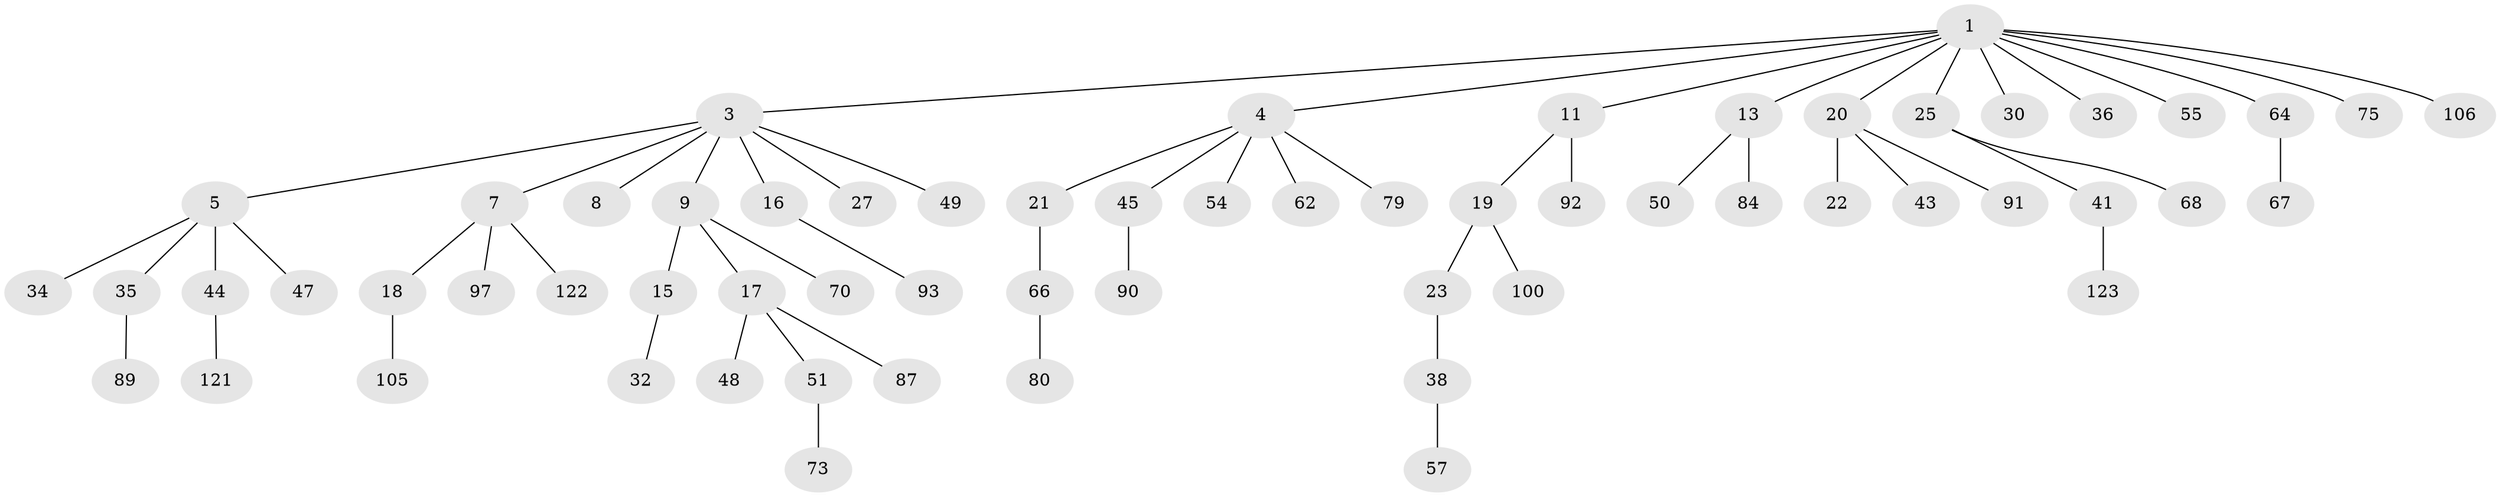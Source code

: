 // original degree distribution, {6: 0.008064516129032258, 9: 0.016129032258064516, 2: 0.3225806451612903, 5: 0.04032258064516129, 4: 0.056451612903225805, 3: 0.08064516129032258, 1: 0.47580645161290325}
// Generated by graph-tools (version 1.1) at 2025/19/03/04/25 18:19:10]
// undirected, 62 vertices, 61 edges
graph export_dot {
graph [start="1"]
  node [color=gray90,style=filled];
  1 [super="+2+12"];
  3 [super="+10+42"];
  4 [super="+6"];
  5 [super="+14"];
  7;
  8 [super="+118"];
  9;
  11;
  13 [super="+40"];
  15;
  16;
  17 [super="+109"];
  18 [super="+96"];
  19 [super="+37+98"];
  20 [super="+72"];
  21;
  22;
  23;
  25;
  27;
  30;
  32 [super="+56"];
  34 [super="+101+114+60+58"];
  35 [super="+63"];
  36 [super="+108"];
  38 [super="+71"];
  41;
  43 [super="+74"];
  44;
  45 [super="+77"];
  47 [super="+65"];
  48 [super="+83"];
  49;
  50;
  51 [super="+61+124"];
  54;
  55 [super="+78"];
  57 [super="+95"];
  62;
  64 [super="+76"];
  66 [super="+85+69"];
  67;
  68;
  70;
  73 [super="+102"];
  75 [super="+110"];
  79;
  80;
  84;
  87 [super="+120"];
  89;
  90;
  91;
  92;
  93;
  97;
  100;
  105 [super="+107"];
  106;
  121;
  122;
  123;
  1 -- 3;
  1 -- 4;
  1 -- 25;
  1 -- 106;
  1 -- 64;
  1 -- 36;
  1 -- 11;
  1 -- 75;
  1 -- 13;
  1 -- 20;
  1 -- 55;
  1 -- 30;
  3 -- 5;
  3 -- 7;
  3 -- 8;
  3 -- 9;
  3 -- 16;
  3 -- 27;
  3 -- 49;
  4 -- 21;
  4 -- 54;
  4 -- 45;
  4 -- 62;
  4 -- 79;
  5 -- 34;
  5 -- 35;
  5 -- 44;
  5 -- 47;
  7 -- 18;
  7 -- 97;
  7 -- 122;
  9 -- 15;
  9 -- 17;
  9 -- 70;
  11 -- 19;
  11 -- 92;
  13 -- 50;
  13 -- 84;
  15 -- 32;
  16 -- 93;
  17 -- 48;
  17 -- 51;
  17 -- 87;
  18 -- 105;
  19 -- 23;
  19 -- 100;
  20 -- 22;
  20 -- 43;
  20 -- 91;
  21 -- 66;
  23 -- 38;
  25 -- 41;
  25 -- 68;
  35 -- 89;
  38 -- 57;
  41 -- 123;
  44 -- 121;
  45 -- 90;
  51 -- 73;
  64 -- 67;
  66 -- 80;
}
